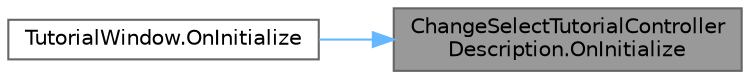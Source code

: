 digraph "ChangeSelectTutorialControllerDescription.OnInitialize"
{
 // LATEX_PDF_SIZE
  bgcolor="transparent";
  edge [fontname=Helvetica,fontsize=10,labelfontname=Helvetica,labelfontsize=10];
  node [fontname=Helvetica,fontsize=10,shape=box,height=0.2,width=0.4];
  rankdir="RL";
  Node1 [id="Node000001",label="ChangeSelectTutorialController\lDescription.OnInitialize",height=0.2,width=0.4,color="gray40", fillcolor="grey60", style="filled", fontcolor="black",tooltip=" "];
  Node1 -> Node2 [id="edge1_Node000001_Node000002",dir="back",color="steelblue1",style="solid",tooltip=" "];
  Node2 [id="Node000002",label="TutorialWindow.OnInitialize",height=0.2,width=0.4,color="grey40", fillcolor="white", style="filled",URL="$class_tutorial_window.html#a743c91b5a84d5df1bd4dcdd76480158c",tooltip=" "];
}

